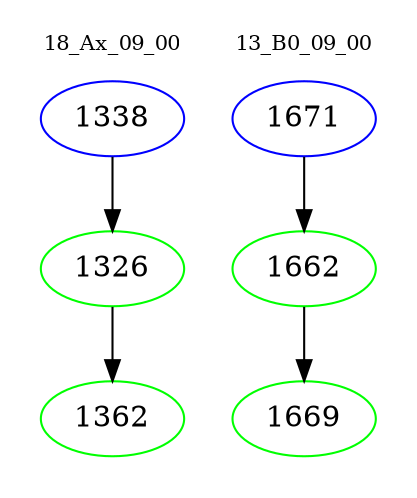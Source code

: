 digraph{
subgraph cluster_0 {
color = white
label = "18_Ax_09_00";
fontsize=10;
T0_1338 [label="1338", color="blue"]
T0_1338 -> T0_1326 [color="black"]
T0_1326 [label="1326", color="green"]
T0_1326 -> T0_1362 [color="black"]
T0_1362 [label="1362", color="green"]
}
subgraph cluster_1 {
color = white
label = "13_B0_09_00";
fontsize=10;
T1_1671 [label="1671", color="blue"]
T1_1671 -> T1_1662 [color="black"]
T1_1662 [label="1662", color="green"]
T1_1662 -> T1_1669 [color="black"]
T1_1669 [label="1669", color="green"]
}
}
